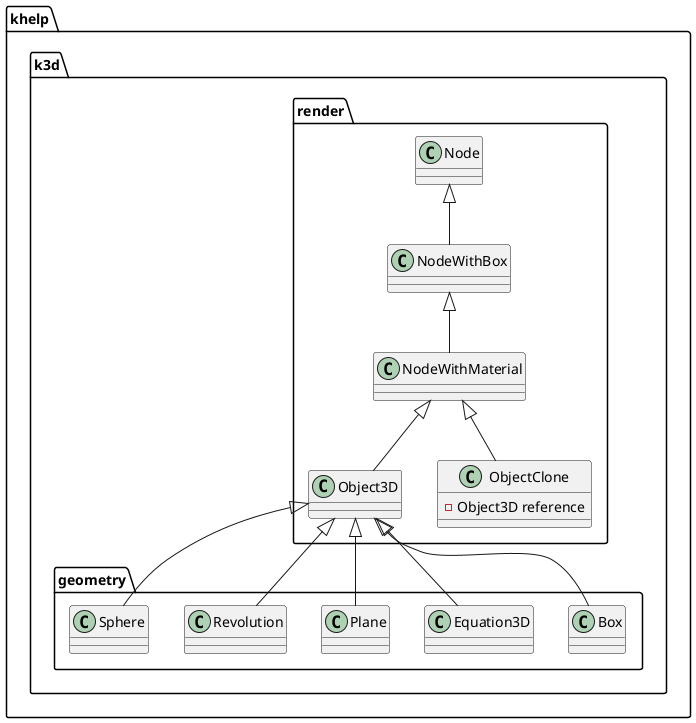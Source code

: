 @startuml

class khelp.k3d.render.Node
class khelp.k3d.render.NodeWithBox
class khelp.k3d.render.NodeWithMaterial
class khelp.k3d.render.Object3D
class khelp.k3d.render.ObjectClone {
   -Object3D reference
}

class khelp.k3d.geometry.Box
class khelp.k3d.geometry.Equation3D
class khelp.k3d.geometry.Plane
class khelp.k3d.geometry.Revolution
class khelp.k3d.geometry.Sphere

khelp.k3d.render.Node <|-- khelp.k3d.render.NodeWithBox
khelp.k3d.render.NodeWithBox <|-- khelp.k3d.render.NodeWithMaterial
khelp.k3d.render.NodeWithMaterial <|-- khelp.k3d.render.Object3D
khelp.k3d.render.NodeWithMaterial <|-- khelp.k3d.render.ObjectClone

khelp.k3d.render.Object3D <|-- khelp.k3d.geometry.Box
khelp.k3d.render.Object3D <|-- khelp.k3d.geometry.Equation3D
khelp.k3d.render.Object3D <|-- khelp.k3d.geometry.Plane
khelp.k3d.render.Object3D <|-- khelp.k3d.geometry.Revolution
khelp.k3d.render.Object3D <|-- khelp.k3d.geometry.Sphere

@enduml